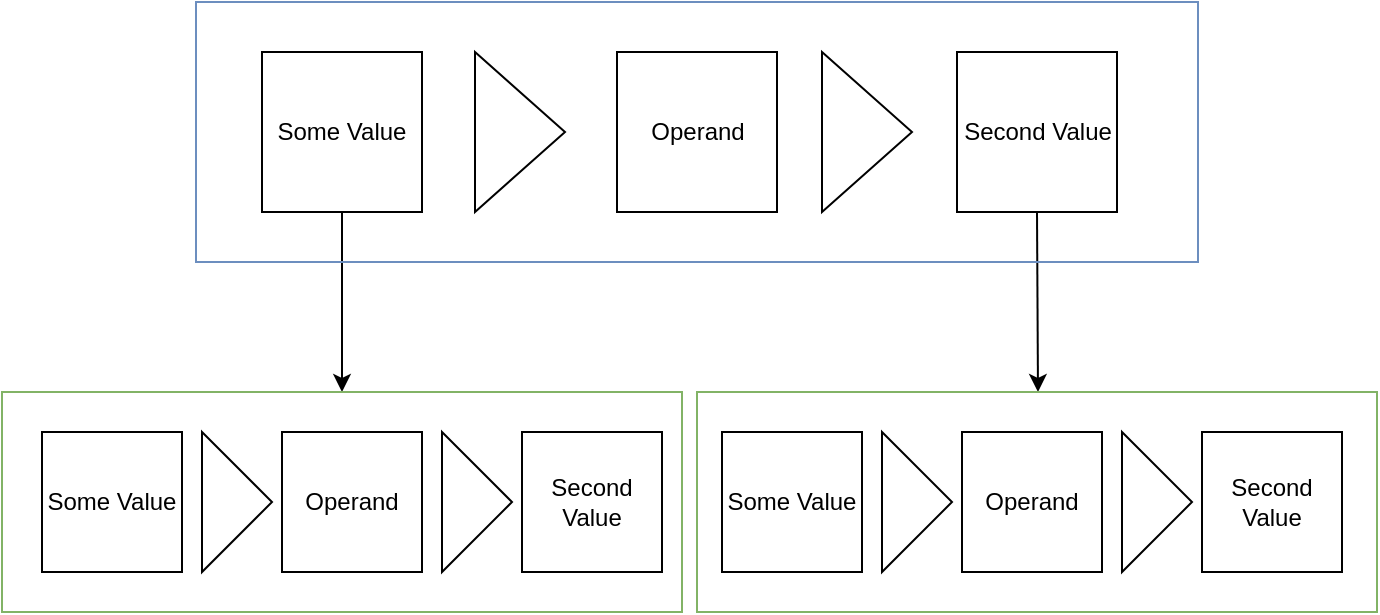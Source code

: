 <mxfile version="12.3.6" type="device" pages="1"><diagram id="4GMoydiM6TCJ5P6RdQ31" name="Page-1"><mxGraphModel dx="971" dy="548" grid="1" gridSize="10" guides="1" tooltips="1" connect="1" arrows="1" fold="1" page="1" pageScale="1" pageWidth="850" pageHeight="1100" math="0" shadow="0"><root><mxCell id="0"/><mxCell id="1" parent="0"/><mxCell id="rPYTVnwiDOEXXlFSnyzJ-8" value="Some Value" style="whiteSpace=wrap;html=1;aspect=fixed;" vertex="1" parent="1"><mxGeometry x="180" y="310" width="80" height="80" as="geometry"/></mxCell><mxCell id="rPYTVnwiDOEXXlFSnyzJ-9" value="Operand" style="whiteSpace=wrap;html=1;aspect=fixed;" vertex="1" parent="1"><mxGeometry x="357.5" y="310" width="80" height="80" as="geometry"/></mxCell><mxCell id="rPYTVnwiDOEXXlFSnyzJ-10" value="Second Value" style="whiteSpace=wrap;html=1;aspect=fixed;" vertex="1" parent="1"><mxGeometry x="527.5" y="310" width="80" height="80" as="geometry"/></mxCell><mxCell id="rPYTVnwiDOEXXlFSnyzJ-11" value="" style="endArrow=classic;html=1;exitX=0.5;exitY=1;exitDx=0;exitDy=0;" edge="1" parent="1" source="rPYTVnwiDOEXXlFSnyzJ-8" target="rPYTVnwiDOEXXlFSnyzJ-34"><mxGeometry width="50" height="50" relative="1" as="geometry"><mxPoint x="240" y="460" as="sourcePoint"/><mxPoint x="280" y="480" as="targetPoint"/></mxGeometry></mxCell><mxCell id="rPYTVnwiDOEXXlFSnyzJ-12" value="" style="endArrow=classic;html=1;exitX=0.5;exitY=1;exitDx=0;exitDy=0;" edge="1" parent="1" source="rPYTVnwiDOEXXlFSnyzJ-10"><mxGeometry width="50" height="50" relative="1" as="geometry"><mxPoint x="559.5" y="390" as="sourcePoint"/><mxPoint x="568" y="480" as="targetPoint"/></mxGeometry></mxCell><mxCell id="rPYTVnwiDOEXXlFSnyzJ-14" value="" style="triangle;whiteSpace=wrap;html=1;" vertex="1" parent="1"><mxGeometry x="286.5" y="310" width="45" height="80" as="geometry"/></mxCell><mxCell id="rPYTVnwiDOEXXlFSnyzJ-15" value="" style="triangle;whiteSpace=wrap;html=1;" vertex="1" parent="1"><mxGeometry x="460" y="310" width="45" height="80" as="geometry"/></mxCell><mxCell id="rPYTVnwiDOEXXlFSnyzJ-19" value="Some Value" style="whiteSpace=wrap;html=1;aspect=fixed;" vertex="1" parent="1"><mxGeometry x="410" y="500" width="70" height="70" as="geometry"/></mxCell><mxCell id="rPYTVnwiDOEXXlFSnyzJ-20" value="Operand" style="whiteSpace=wrap;html=1;aspect=fixed;" vertex="1" parent="1"><mxGeometry x="530" y="500" width="70" height="70" as="geometry"/></mxCell><mxCell id="rPYTVnwiDOEXXlFSnyzJ-21" value="Second Value" style="whiteSpace=wrap;html=1;aspect=fixed;" vertex="1" parent="1"><mxGeometry x="650" y="500" width="70" height="70" as="geometry"/></mxCell><mxCell id="rPYTVnwiDOEXXlFSnyzJ-24" value="" style="triangle;whiteSpace=wrap;html=1;" vertex="1" parent="1"><mxGeometry x="490" y="500" width="35" height="70" as="geometry"/></mxCell><mxCell id="rPYTVnwiDOEXXlFSnyzJ-25" value="" style="triangle;whiteSpace=wrap;html=1;" vertex="1" parent="1"><mxGeometry x="610" y="500" width="35" height="70" as="geometry"/></mxCell><mxCell id="rPYTVnwiDOEXXlFSnyzJ-26" value="Some Value" style="whiteSpace=wrap;html=1;aspect=fixed;" vertex="1" parent="1"><mxGeometry x="70" y="500" width="70" height="70" as="geometry"/></mxCell><mxCell id="rPYTVnwiDOEXXlFSnyzJ-27" value="Operand" style="whiteSpace=wrap;html=1;aspect=fixed;" vertex="1" parent="1"><mxGeometry x="190" y="500" width="70" height="70" as="geometry"/></mxCell><mxCell id="rPYTVnwiDOEXXlFSnyzJ-28" value="Second Value" style="whiteSpace=wrap;html=1;aspect=fixed;" vertex="1" parent="1"><mxGeometry x="310" y="500" width="70" height="70" as="geometry"/></mxCell><mxCell id="rPYTVnwiDOEXXlFSnyzJ-29" value="" style="triangle;whiteSpace=wrap;html=1;" vertex="1" parent="1"><mxGeometry x="150" y="500" width="35" height="70" as="geometry"/></mxCell><mxCell id="rPYTVnwiDOEXXlFSnyzJ-30" value="" style="triangle;whiteSpace=wrap;html=1;" vertex="1" parent="1"><mxGeometry x="270" y="500" width="35" height="70" as="geometry"/></mxCell><mxCell id="rPYTVnwiDOEXXlFSnyzJ-33" value="" style="rounded=0;whiteSpace=wrap;html=1;fillColor=none;strokeColor=#6c8ebf;gradientColor=none;glass=0;" vertex="1" parent="1"><mxGeometry x="147" y="285" width="501" height="130" as="geometry"/></mxCell><mxCell id="rPYTVnwiDOEXXlFSnyzJ-34" value="" style="rounded=0;whiteSpace=wrap;html=1;fillColor=none;strokeColor=#82b366;glass=0;" vertex="1" parent="1"><mxGeometry x="50" y="480" width="340" height="110" as="geometry"/></mxCell><mxCell id="rPYTVnwiDOEXXlFSnyzJ-35" value="" style="rounded=0;whiteSpace=wrap;html=1;fillColor=none;strokeColor=#82b366;glass=0;" vertex="1" parent="1"><mxGeometry x="397.5" y="480" width="340" height="110" as="geometry"/></mxCell></root></mxGraphModel></diagram></mxfile>